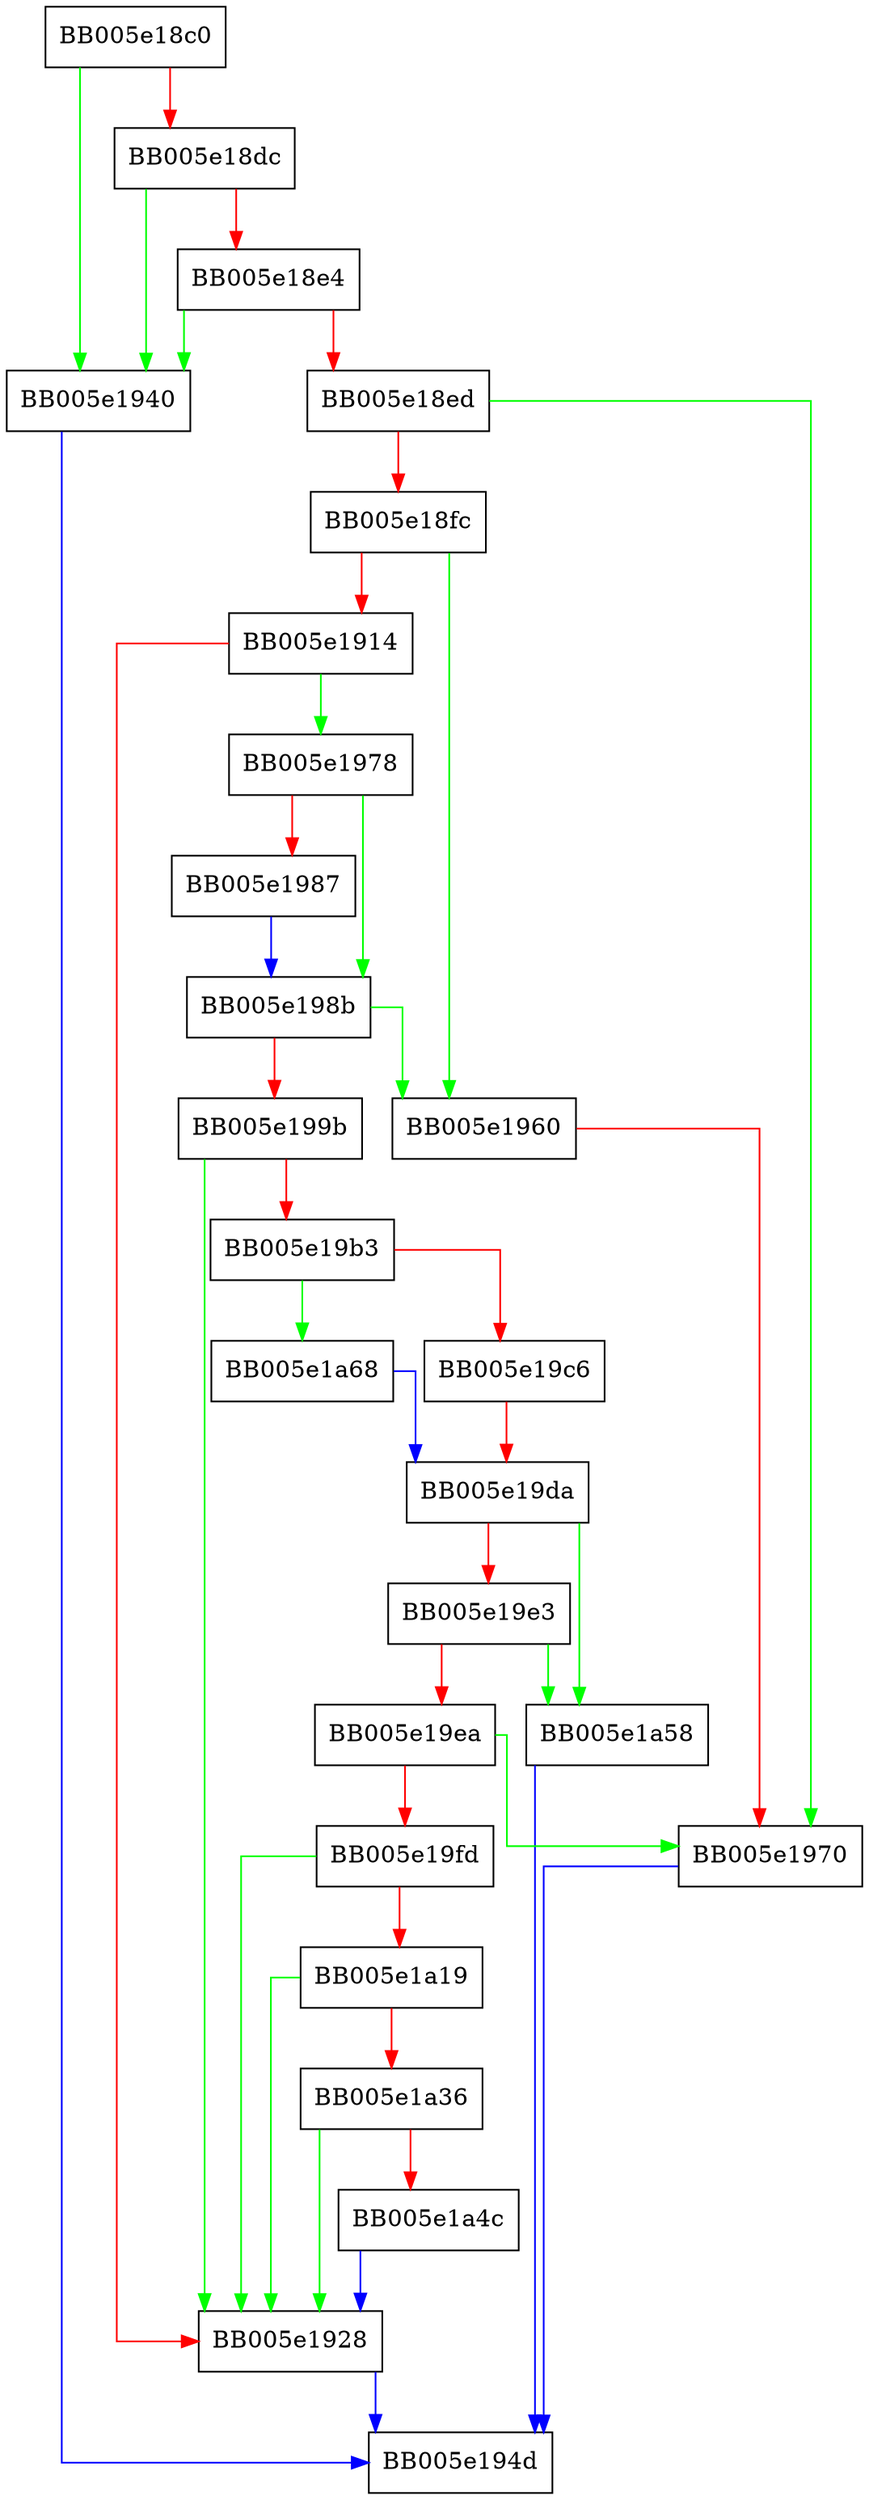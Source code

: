 digraph ossl_ffc_validate_public_key {
  node [shape="box"];
  graph [splines=ortho];
  BB005e18c0 -> BB005e1940 [color="green"];
  BB005e18c0 -> BB005e18dc [color="red"];
  BB005e18dc -> BB005e1940 [color="green"];
  BB005e18dc -> BB005e18e4 [color="red"];
  BB005e18e4 -> BB005e1940 [color="green"];
  BB005e18e4 -> BB005e18ed [color="red"];
  BB005e18ed -> BB005e1970 [color="green"];
  BB005e18ed -> BB005e18fc [color="red"];
  BB005e18fc -> BB005e1960 [color="green"];
  BB005e18fc -> BB005e1914 [color="red"];
  BB005e1914 -> BB005e1978 [color="green"];
  BB005e1914 -> BB005e1928 [color="red"];
  BB005e1928 -> BB005e194d [color="blue"];
  BB005e1940 -> BB005e194d [color="blue"];
  BB005e1960 -> BB005e1970 [color="red"];
  BB005e1970 -> BB005e194d [color="blue"];
  BB005e1978 -> BB005e198b [color="green"];
  BB005e1978 -> BB005e1987 [color="red"];
  BB005e1987 -> BB005e198b [color="blue"];
  BB005e198b -> BB005e1960 [color="green"];
  BB005e198b -> BB005e199b [color="red"];
  BB005e199b -> BB005e1928 [color="green"];
  BB005e199b -> BB005e19b3 [color="red"];
  BB005e19b3 -> BB005e1a68 [color="green"];
  BB005e19b3 -> BB005e19c6 [color="red"];
  BB005e19c6 -> BB005e19da [color="red"];
  BB005e19da -> BB005e1a58 [color="green"];
  BB005e19da -> BB005e19e3 [color="red"];
  BB005e19e3 -> BB005e1a58 [color="green"];
  BB005e19e3 -> BB005e19ea [color="red"];
  BB005e19ea -> BB005e1970 [color="green"];
  BB005e19ea -> BB005e19fd [color="red"];
  BB005e19fd -> BB005e1928 [color="green"];
  BB005e19fd -> BB005e1a19 [color="red"];
  BB005e1a19 -> BB005e1928 [color="green"];
  BB005e1a19 -> BB005e1a36 [color="red"];
  BB005e1a36 -> BB005e1928 [color="green"];
  BB005e1a36 -> BB005e1a4c [color="red"];
  BB005e1a4c -> BB005e1928 [color="blue"];
  BB005e1a58 -> BB005e194d [color="blue"];
  BB005e1a68 -> BB005e19da [color="blue"];
}